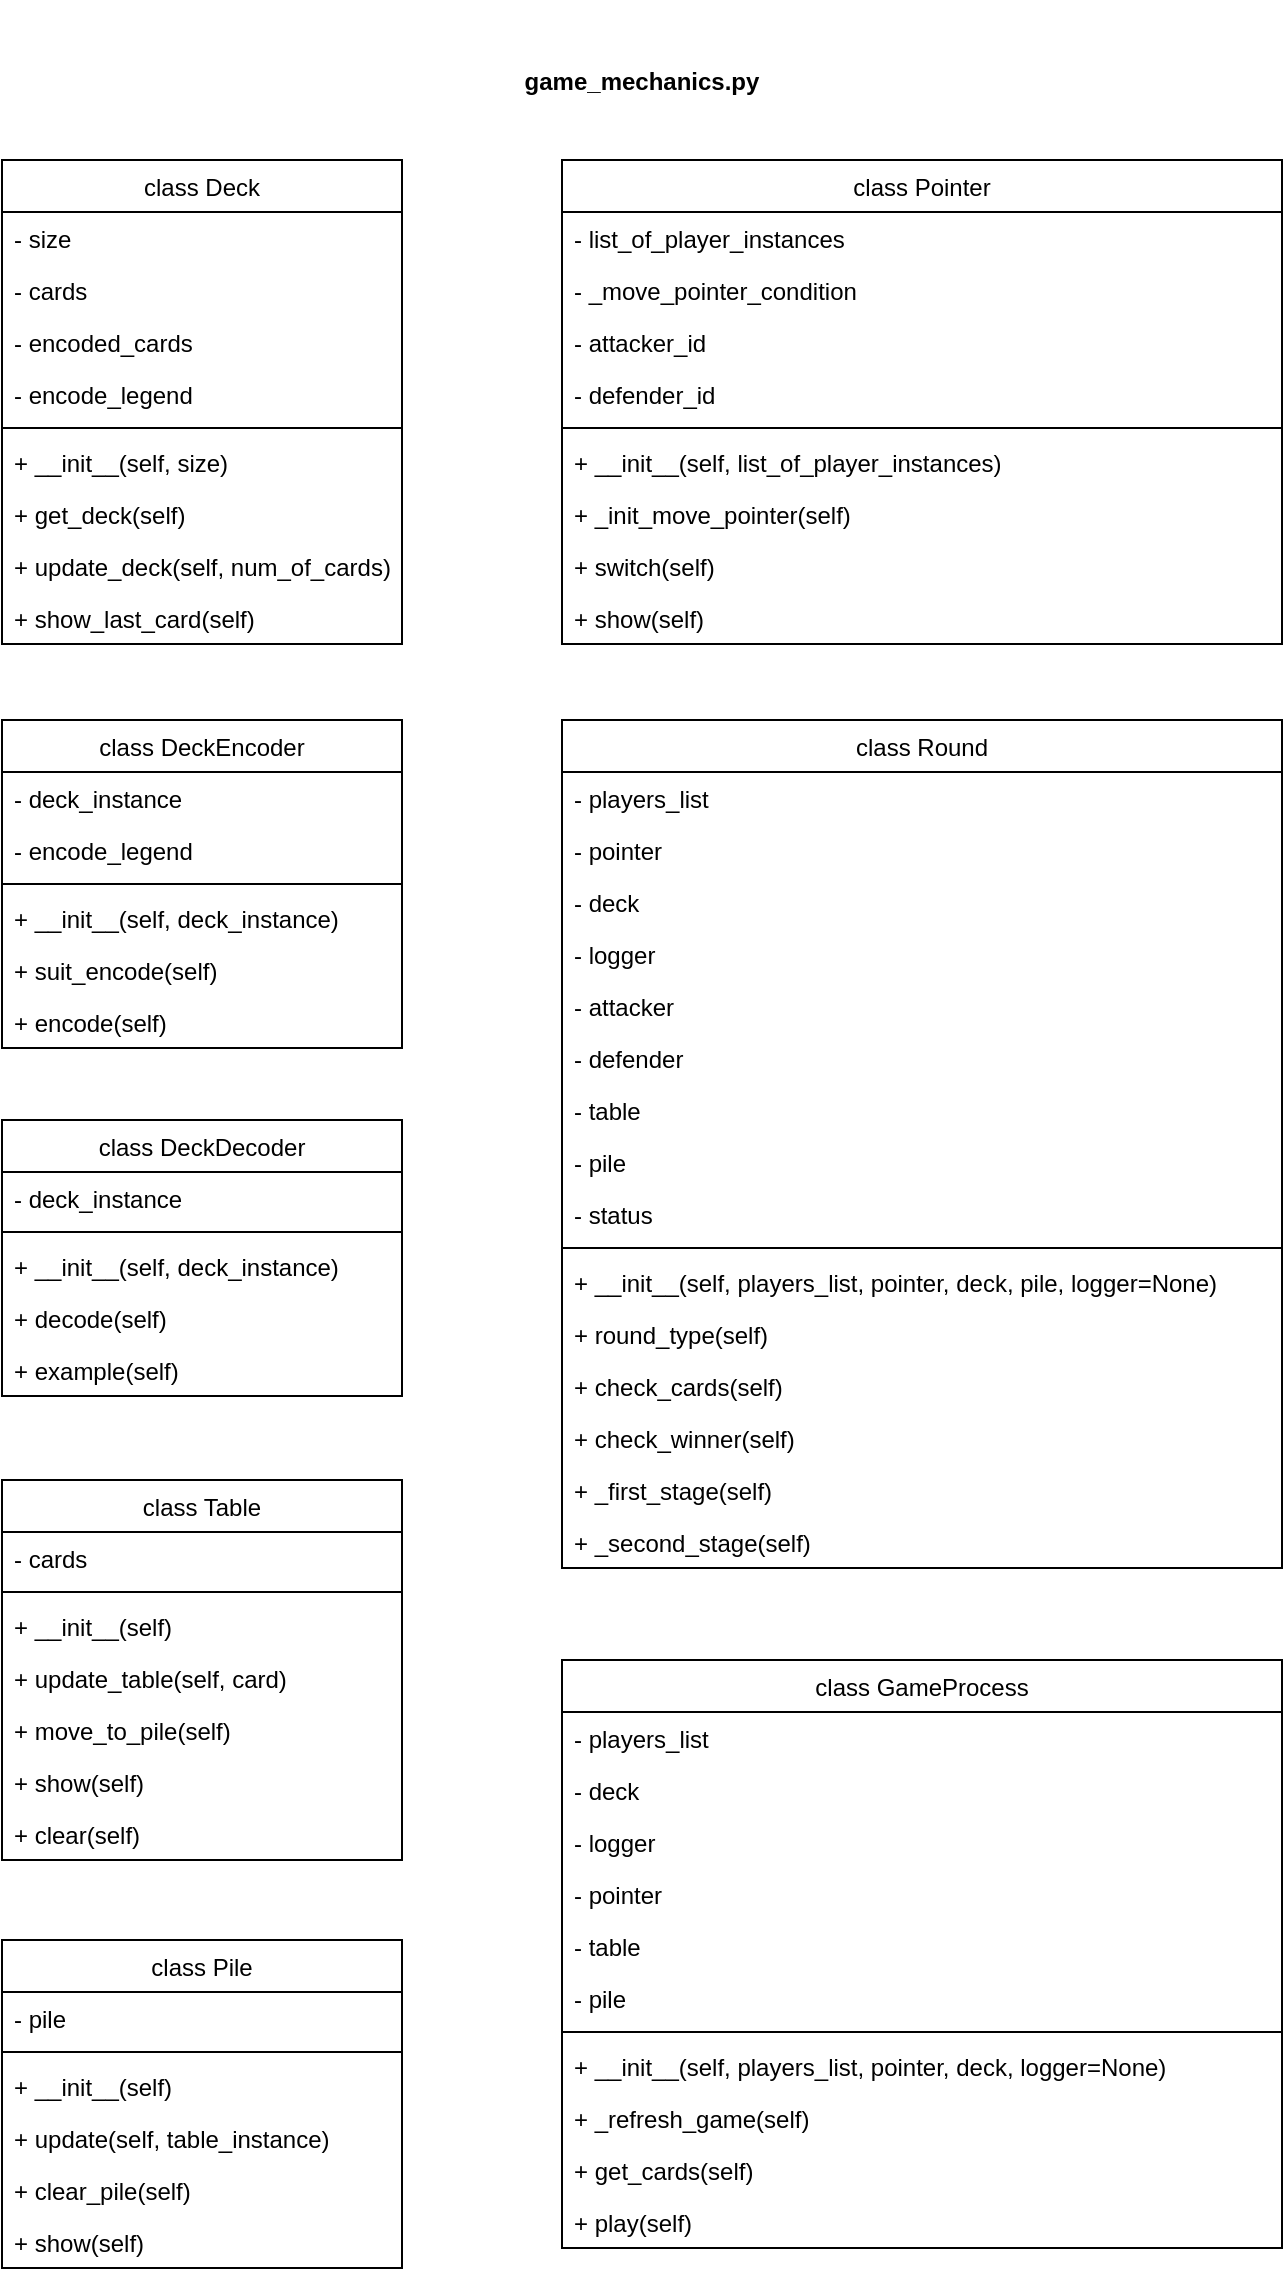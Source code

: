 <mxfile version="13.5.5" type="device"><diagram id="nTvXh7Y2Rx2uuV2jqU4V" name="Page-1"><mxGraphModel dx="943" dy="735" grid="1" gridSize="10" guides="1" tooltips="1" connect="1" arrows="1" fold="1" page="1" pageScale="1" pageWidth="1654" pageHeight="1169" math="0" shadow="0"><root><mxCell id="0"/><mxCell id="1" parent="0"/><mxCell id="Mux-1O_jzKJsvarKQQRX-6" value="game_mechanics.py" style="text;align=center;fontStyle=1;verticalAlign=middle;spacingLeft=3;spacingRight=3;strokeColor=none;rotatable=0;points=[[0,0.5],[1,0.5]];portConstraint=eastwest;" vertex="1" parent="1"><mxGeometry x="80" width="640" height="80" as="geometry"/></mxCell><mxCell id="Mux-1O_jzKJsvarKQQRX-2" value="class Deck" style="swimlane;fontStyle=0;childLayout=stackLayout;horizontal=1;startSize=26;fillColor=none;horizontalStack=0;resizeParent=1;resizeParentMax=0;resizeLast=0;collapsible=1;marginBottom=0;" vertex="1" parent="1"><mxGeometry x="80" y="80" width="200" height="242" as="geometry"><mxRectangle x="120" y="240" width="90" height="26" as="alternateBounds"/></mxGeometry></mxCell><mxCell id="Mux-1O_jzKJsvarKQQRX-3" value="- size" style="text;strokeColor=none;fillColor=none;align=left;verticalAlign=top;spacingLeft=4;spacingRight=4;overflow=hidden;rotatable=0;points=[[0,0.5],[1,0.5]];portConstraint=eastwest;" vertex="1" parent="Mux-1O_jzKJsvarKQQRX-2"><mxGeometry y="26" width="200" height="26" as="geometry"/></mxCell><mxCell id="Mux-1O_jzKJsvarKQQRX-7" value="- cards" style="text;strokeColor=none;fillColor=none;align=left;verticalAlign=top;spacingLeft=4;spacingRight=4;overflow=hidden;rotatable=0;points=[[0,0.5],[1,0.5]];portConstraint=eastwest;" vertex="1" parent="Mux-1O_jzKJsvarKQQRX-2"><mxGeometry y="52" width="200" height="26" as="geometry"/></mxCell><mxCell id="Mux-1O_jzKJsvarKQQRX-4" value="- encoded_cards" style="text;strokeColor=none;fillColor=none;align=left;verticalAlign=top;spacingLeft=4;spacingRight=4;overflow=hidden;rotatable=0;points=[[0,0.5],[1,0.5]];portConstraint=eastwest;" vertex="1" parent="Mux-1O_jzKJsvarKQQRX-2"><mxGeometry y="78" width="200" height="26" as="geometry"/></mxCell><mxCell id="Mux-1O_jzKJsvarKQQRX-5" value="- encode_legend" style="text;strokeColor=none;fillColor=none;align=left;verticalAlign=top;spacingLeft=4;spacingRight=4;overflow=hidden;rotatable=0;points=[[0,0.5],[1,0.5]];portConstraint=eastwest;" vertex="1" parent="Mux-1O_jzKJsvarKQQRX-2"><mxGeometry y="104" width="200" height="26" as="geometry"/></mxCell><mxCell id="Mux-1O_jzKJsvarKQQRX-11" value="" style="line;strokeWidth=1;fillColor=none;align=left;verticalAlign=middle;spacingTop=-1;spacingLeft=3;spacingRight=3;rotatable=0;labelPosition=right;points=[];portConstraint=eastwest;" vertex="1" parent="Mux-1O_jzKJsvarKQQRX-2"><mxGeometry y="130" width="200" height="8" as="geometry"/></mxCell><mxCell id="Mux-1O_jzKJsvarKQQRX-52" value="+ __init__(self, size)" style="text;strokeColor=none;fillColor=none;align=left;verticalAlign=top;spacingLeft=4;spacingRight=4;overflow=hidden;rotatable=0;points=[[0,0.5],[1,0.5]];portConstraint=eastwest;" vertex="1" parent="Mux-1O_jzKJsvarKQQRX-2"><mxGeometry y="138" width="200" height="26" as="geometry"/></mxCell><mxCell id="Mux-1O_jzKJsvarKQQRX-9" value="+ get_deck(self)" style="text;strokeColor=none;fillColor=none;align=left;verticalAlign=top;spacingLeft=4;spacingRight=4;overflow=hidden;rotatable=0;points=[[0,0.5],[1,0.5]];portConstraint=eastwest;" vertex="1" parent="Mux-1O_jzKJsvarKQQRX-2"><mxGeometry y="164" width="200" height="26" as="geometry"/></mxCell><mxCell id="Mux-1O_jzKJsvarKQQRX-12" value="+ update_deck(self, num_of_cards)" style="text;strokeColor=none;fillColor=none;align=left;verticalAlign=top;spacingLeft=4;spacingRight=4;overflow=hidden;rotatable=0;points=[[0,0.5],[1,0.5]];portConstraint=eastwest;" vertex="1" parent="Mux-1O_jzKJsvarKQQRX-2"><mxGeometry y="190" width="200" height="26" as="geometry"/></mxCell><mxCell id="Mux-1O_jzKJsvarKQQRX-13" value="+ show_last_card(self)" style="text;strokeColor=none;fillColor=none;align=left;verticalAlign=top;spacingLeft=4;spacingRight=4;overflow=hidden;rotatable=0;points=[[0,0.5],[1,0.5]];portConstraint=eastwest;" vertex="1" parent="Mux-1O_jzKJsvarKQQRX-2"><mxGeometry y="216" width="200" height="26" as="geometry"/></mxCell><mxCell id="Mux-1O_jzKJsvarKQQRX-42" value="class Pointer" style="swimlane;fontStyle=0;childLayout=stackLayout;horizontal=1;startSize=26;fillColor=none;horizontalStack=0;resizeParent=1;resizeParentMax=0;resizeLast=0;collapsible=1;marginBottom=0;" vertex="1" parent="1"><mxGeometry x="360" y="80" width="360" height="242" as="geometry"><mxRectangle x="120" y="240" width="90" height="26" as="alternateBounds"/></mxGeometry></mxCell><mxCell id="Mux-1O_jzKJsvarKQQRX-43" value="- list_of_player_instances" style="text;strokeColor=none;fillColor=none;align=left;verticalAlign=top;spacingLeft=4;spacingRight=4;overflow=hidden;rotatable=0;points=[[0,0.5],[1,0.5]];portConstraint=eastwest;" vertex="1" parent="Mux-1O_jzKJsvarKQQRX-42"><mxGeometry y="26" width="360" height="26" as="geometry"/></mxCell><mxCell id="Mux-1O_jzKJsvarKQQRX-48" value="- _move_pointer_condition" style="text;strokeColor=none;fillColor=none;align=left;verticalAlign=top;spacingLeft=4;spacingRight=4;overflow=hidden;rotatable=0;points=[[0,0.5],[1,0.5]];portConstraint=eastwest;" vertex="1" parent="Mux-1O_jzKJsvarKQQRX-42"><mxGeometry y="52" width="360" height="26" as="geometry"/></mxCell><mxCell id="Mux-1O_jzKJsvarKQQRX-49" value="- attacker_id" style="text;strokeColor=none;fillColor=none;align=left;verticalAlign=top;spacingLeft=4;spacingRight=4;overflow=hidden;rotatable=0;points=[[0,0.5],[1,0.5]];portConstraint=eastwest;" vertex="1" parent="Mux-1O_jzKJsvarKQQRX-42"><mxGeometry y="78" width="360" height="26" as="geometry"/></mxCell><mxCell id="Mux-1O_jzKJsvarKQQRX-50" value="- defender_id" style="text;strokeColor=none;fillColor=none;align=left;verticalAlign=top;spacingLeft=4;spacingRight=4;overflow=hidden;rotatable=0;points=[[0,0.5],[1,0.5]];portConstraint=eastwest;" vertex="1" parent="Mux-1O_jzKJsvarKQQRX-42"><mxGeometry y="104" width="360" height="26" as="geometry"/></mxCell><mxCell id="Mux-1O_jzKJsvarKQQRX-44" value="" style="line;strokeWidth=1;fillColor=none;align=left;verticalAlign=middle;spacingTop=-1;spacingLeft=3;spacingRight=3;rotatable=0;labelPosition=right;points=[];portConstraint=eastwest;" vertex="1" parent="Mux-1O_jzKJsvarKQQRX-42"><mxGeometry y="130" width="360" height="8" as="geometry"/></mxCell><mxCell id="Mux-1O_jzKJsvarKQQRX-56" value="+ __init__(self, list_of_player_instances)" style="text;strokeColor=none;fillColor=none;align=left;verticalAlign=top;spacingLeft=4;spacingRight=4;overflow=hidden;rotatable=0;points=[[0,0.5],[1,0.5]];portConstraint=eastwest;" vertex="1" parent="Mux-1O_jzKJsvarKQQRX-42"><mxGeometry y="138" width="360" height="26" as="geometry"/></mxCell><mxCell id="Mux-1O_jzKJsvarKQQRX-58" value="+ _init_move_pointer(self)" style="text;strokeColor=none;fillColor=none;align=left;verticalAlign=top;spacingLeft=4;spacingRight=4;overflow=hidden;rotatable=0;points=[[0,0.5],[1,0.5]];portConstraint=eastwest;" vertex="1" parent="Mux-1O_jzKJsvarKQQRX-42"><mxGeometry y="164" width="360" height="26" as="geometry"/></mxCell><mxCell id="Mux-1O_jzKJsvarKQQRX-45" value="+ switch(self)" style="text;strokeColor=none;fillColor=none;align=left;verticalAlign=top;spacingLeft=4;spacingRight=4;overflow=hidden;rotatable=0;points=[[0,0.5],[1,0.5]];portConstraint=eastwest;" vertex="1" parent="Mux-1O_jzKJsvarKQQRX-42"><mxGeometry y="190" width="360" height="26" as="geometry"/></mxCell><mxCell id="Mux-1O_jzKJsvarKQQRX-46" value="+ show(self)" style="text;strokeColor=none;fillColor=none;align=left;verticalAlign=top;spacingLeft=4;spacingRight=4;overflow=hidden;rotatable=0;points=[[0,0.5],[1,0.5]];portConstraint=eastwest;" vertex="1" parent="Mux-1O_jzKJsvarKQQRX-42"><mxGeometry y="216" width="360" height="26" as="geometry"/></mxCell><mxCell id="Mux-1O_jzKJsvarKQQRX-14" value="class DeckEncoder" style="swimlane;fontStyle=0;childLayout=stackLayout;horizontal=1;startSize=26;fillColor=none;horizontalStack=0;resizeParent=1;resizeParentMax=0;resizeLast=0;collapsible=1;marginBottom=0;" vertex="1" parent="1"><mxGeometry x="80" y="360" width="200" height="164" as="geometry"><mxRectangle x="120" y="240" width="90" height="26" as="alternateBounds"/></mxGeometry></mxCell><mxCell id="Mux-1O_jzKJsvarKQQRX-15" value="- deck_instance" style="text;strokeColor=none;fillColor=none;align=left;verticalAlign=top;spacingLeft=4;spacingRight=4;overflow=hidden;rotatable=0;points=[[0,0.5],[1,0.5]];portConstraint=eastwest;" vertex="1" parent="Mux-1O_jzKJsvarKQQRX-14"><mxGeometry y="26" width="200" height="26" as="geometry"/></mxCell><mxCell id="Mux-1O_jzKJsvarKQQRX-16" value="- encode_legend" style="text;strokeColor=none;fillColor=none;align=left;verticalAlign=top;spacingLeft=4;spacingRight=4;overflow=hidden;rotatable=0;points=[[0,0.5],[1,0.5]];portConstraint=eastwest;" vertex="1" parent="Mux-1O_jzKJsvarKQQRX-14"><mxGeometry y="52" width="200" height="26" as="geometry"/></mxCell><mxCell id="Mux-1O_jzKJsvarKQQRX-19" value="" style="line;strokeWidth=1;fillColor=none;align=left;verticalAlign=middle;spacingTop=-1;spacingLeft=3;spacingRight=3;rotatable=0;labelPosition=right;points=[];portConstraint=eastwest;" vertex="1" parent="Mux-1O_jzKJsvarKQQRX-14"><mxGeometry y="78" width="200" height="8" as="geometry"/></mxCell><mxCell id="Mux-1O_jzKJsvarKQQRX-51" value="+ __init__(self, deck_instance)" style="text;strokeColor=none;fillColor=none;align=left;verticalAlign=top;spacingLeft=4;spacingRight=4;overflow=hidden;rotatable=0;points=[[0,0.5],[1,0.5]];portConstraint=eastwest;" vertex="1" parent="Mux-1O_jzKJsvarKQQRX-14"><mxGeometry y="86" width="200" height="26" as="geometry"/></mxCell><mxCell id="Mux-1O_jzKJsvarKQQRX-20" value="+ suit_encode(self)" style="text;strokeColor=none;fillColor=none;align=left;verticalAlign=top;spacingLeft=4;spacingRight=4;overflow=hidden;rotatable=0;points=[[0,0.5],[1,0.5]];portConstraint=eastwest;" vertex="1" parent="Mux-1O_jzKJsvarKQQRX-14"><mxGeometry y="112" width="200" height="26" as="geometry"/></mxCell><mxCell id="Mux-1O_jzKJsvarKQQRX-21" value="+ encode(self)" style="text;strokeColor=none;fillColor=none;align=left;verticalAlign=top;spacingLeft=4;spacingRight=4;overflow=hidden;rotatable=0;points=[[0,0.5],[1,0.5]];portConstraint=eastwest;" vertex="1" parent="Mux-1O_jzKJsvarKQQRX-14"><mxGeometry y="138" width="200" height="26" as="geometry"/></mxCell><mxCell id="Mux-1O_jzKJsvarKQQRX-23" value="class DeckDecoder" style="swimlane;fontStyle=0;childLayout=stackLayout;horizontal=1;startSize=26;fillColor=none;horizontalStack=0;resizeParent=1;resizeParentMax=0;resizeLast=0;collapsible=1;marginBottom=0;" vertex="1" parent="1"><mxGeometry x="80" y="560" width="200" height="138" as="geometry"><mxRectangle x="120" y="240" width="90" height="26" as="alternateBounds"/></mxGeometry></mxCell><mxCell id="Mux-1O_jzKJsvarKQQRX-24" value="- deck_instance" style="text;strokeColor=none;fillColor=none;align=left;verticalAlign=top;spacingLeft=4;spacingRight=4;overflow=hidden;rotatable=0;points=[[0,0.5],[1,0.5]];portConstraint=eastwest;" vertex="1" parent="Mux-1O_jzKJsvarKQQRX-23"><mxGeometry y="26" width="200" height="26" as="geometry"/></mxCell><mxCell id="Mux-1O_jzKJsvarKQQRX-26" value="" style="line;strokeWidth=1;fillColor=none;align=left;verticalAlign=middle;spacingTop=-1;spacingLeft=3;spacingRight=3;rotatable=0;labelPosition=right;points=[];portConstraint=eastwest;" vertex="1" parent="Mux-1O_jzKJsvarKQQRX-23"><mxGeometry y="52" width="200" height="8" as="geometry"/></mxCell><mxCell id="Mux-1O_jzKJsvarKQQRX-53" value="+ __init__(self, deck_instance)" style="text;strokeColor=none;fillColor=none;align=left;verticalAlign=top;spacingLeft=4;spacingRight=4;overflow=hidden;rotatable=0;points=[[0,0.5],[1,0.5]];portConstraint=eastwest;" vertex="1" parent="Mux-1O_jzKJsvarKQQRX-23"><mxGeometry y="60" width="200" height="26" as="geometry"/></mxCell><mxCell id="Mux-1O_jzKJsvarKQQRX-27" value="+ decode(self)" style="text;strokeColor=none;fillColor=none;align=left;verticalAlign=top;spacingLeft=4;spacingRight=4;overflow=hidden;rotatable=0;points=[[0,0.5],[1,0.5]];portConstraint=eastwest;" vertex="1" parent="Mux-1O_jzKJsvarKQQRX-23"><mxGeometry y="86" width="200" height="26" as="geometry"/></mxCell><mxCell id="Mux-1O_jzKJsvarKQQRX-28" value="+ example(self)" style="text;strokeColor=none;fillColor=none;align=left;verticalAlign=top;spacingLeft=4;spacingRight=4;overflow=hidden;rotatable=0;points=[[0,0.5],[1,0.5]];portConstraint=eastwest;" vertex="1" parent="Mux-1O_jzKJsvarKQQRX-23"><mxGeometry y="112" width="200" height="26" as="geometry"/></mxCell><mxCell id="Mux-1O_jzKJsvarKQQRX-29" value="class Table" style="swimlane;fontStyle=0;childLayout=stackLayout;horizontal=1;startSize=26;fillColor=none;horizontalStack=0;resizeParent=1;resizeParentMax=0;resizeLast=0;collapsible=1;marginBottom=0;" vertex="1" parent="1"><mxGeometry x="80" y="740" width="200" height="190" as="geometry"><mxRectangle x="120" y="240" width="90" height="26" as="alternateBounds"/></mxGeometry></mxCell><mxCell id="Mux-1O_jzKJsvarKQQRX-30" value="- cards" style="text;strokeColor=none;fillColor=none;align=left;verticalAlign=top;spacingLeft=4;spacingRight=4;overflow=hidden;rotatable=0;points=[[0,0.5],[1,0.5]];portConstraint=eastwest;" vertex="1" parent="Mux-1O_jzKJsvarKQQRX-29"><mxGeometry y="26" width="200" height="26" as="geometry"/></mxCell><mxCell id="Mux-1O_jzKJsvarKQQRX-31" value="" style="line;strokeWidth=1;fillColor=none;align=left;verticalAlign=middle;spacingTop=-1;spacingLeft=3;spacingRight=3;rotatable=0;labelPosition=right;points=[];portConstraint=eastwest;" vertex="1" parent="Mux-1O_jzKJsvarKQQRX-29"><mxGeometry y="52" width="200" height="8" as="geometry"/></mxCell><mxCell id="Mux-1O_jzKJsvarKQQRX-54" value="+ __init__(self)" style="text;strokeColor=none;fillColor=none;align=left;verticalAlign=top;spacingLeft=4;spacingRight=4;overflow=hidden;rotatable=0;points=[[0,0.5],[1,0.5]];portConstraint=eastwest;" vertex="1" parent="Mux-1O_jzKJsvarKQQRX-29"><mxGeometry y="60" width="200" height="26" as="geometry"/></mxCell><mxCell id="Mux-1O_jzKJsvarKQQRX-32" value="+ update_table(self, card)" style="text;strokeColor=none;fillColor=none;align=left;verticalAlign=top;spacingLeft=4;spacingRight=4;overflow=hidden;rotatable=0;points=[[0,0.5],[1,0.5]];portConstraint=eastwest;" vertex="1" parent="Mux-1O_jzKJsvarKQQRX-29"><mxGeometry y="86" width="200" height="26" as="geometry"/></mxCell><mxCell id="Mux-1O_jzKJsvarKQQRX-33" value="+ move_to_pile(self)" style="text;strokeColor=none;fillColor=none;align=left;verticalAlign=top;spacingLeft=4;spacingRight=4;overflow=hidden;rotatable=0;points=[[0,0.5],[1,0.5]];portConstraint=eastwest;" vertex="1" parent="Mux-1O_jzKJsvarKQQRX-29"><mxGeometry y="112" width="200" height="26" as="geometry"/></mxCell><mxCell id="Mux-1O_jzKJsvarKQQRX-39" value="+ show(self)" style="text;strokeColor=none;fillColor=none;align=left;verticalAlign=top;spacingLeft=4;spacingRight=4;overflow=hidden;rotatable=0;points=[[0,0.5],[1,0.5]];portConstraint=eastwest;" vertex="1" parent="Mux-1O_jzKJsvarKQQRX-29"><mxGeometry y="138" width="200" height="26" as="geometry"/></mxCell><mxCell id="Mux-1O_jzKJsvarKQQRX-40" value="+ clear(self)" style="text;strokeColor=none;fillColor=none;align=left;verticalAlign=top;spacingLeft=4;spacingRight=4;overflow=hidden;rotatable=0;points=[[0,0.5],[1,0.5]];portConstraint=eastwest;" vertex="1" parent="Mux-1O_jzKJsvarKQQRX-29"><mxGeometry y="164" width="200" height="26" as="geometry"/></mxCell><mxCell id="Mux-1O_jzKJsvarKQQRX-34" value="class Pile" style="swimlane;fontStyle=0;childLayout=stackLayout;horizontal=1;startSize=26;fillColor=none;horizontalStack=0;resizeParent=1;resizeParentMax=0;resizeLast=0;collapsible=1;marginBottom=0;" vertex="1" parent="1"><mxGeometry x="80" y="970" width="200" height="164" as="geometry"><mxRectangle x="120" y="240" width="90" height="26" as="alternateBounds"/></mxGeometry></mxCell><mxCell id="Mux-1O_jzKJsvarKQQRX-35" value="- pile" style="text;strokeColor=none;fillColor=none;align=left;verticalAlign=top;spacingLeft=4;spacingRight=4;overflow=hidden;rotatable=0;points=[[0,0.5],[1,0.5]];portConstraint=eastwest;" vertex="1" parent="Mux-1O_jzKJsvarKQQRX-34"><mxGeometry y="26" width="200" height="26" as="geometry"/></mxCell><mxCell id="Mux-1O_jzKJsvarKQQRX-36" value="" style="line;strokeWidth=1;fillColor=none;align=left;verticalAlign=middle;spacingTop=-1;spacingLeft=3;spacingRight=3;rotatable=0;labelPosition=right;points=[];portConstraint=eastwest;" vertex="1" parent="Mux-1O_jzKJsvarKQQRX-34"><mxGeometry y="52" width="200" height="8" as="geometry"/></mxCell><mxCell id="Mux-1O_jzKJsvarKQQRX-55" value="+ __init__(self)" style="text;strokeColor=none;fillColor=none;align=left;verticalAlign=top;spacingLeft=4;spacingRight=4;overflow=hidden;rotatable=0;points=[[0,0.5],[1,0.5]];portConstraint=eastwest;" vertex="1" parent="Mux-1O_jzKJsvarKQQRX-34"><mxGeometry y="60" width="200" height="26" as="geometry"/></mxCell><mxCell id="Mux-1O_jzKJsvarKQQRX-37" value="+ update(self, table_instance)" style="text;strokeColor=none;fillColor=none;align=left;verticalAlign=top;spacingLeft=4;spacingRight=4;overflow=hidden;rotatable=0;points=[[0,0.5],[1,0.5]];portConstraint=eastwest;" vertex="1" parent="Mux-1O_jzKJsvarKQQRX-34"><mxGeometry y="86" width="200" height="26" as="geometry"/></mxCell><mxCell id="Mux-1O_jzKJsvarKQQRX-38" value="+ clear_pile(self)" style="text;strokeColor=none;fillColor=none;align=left;verticalAlign=top;spacingLeft=4;spacingRight=4;overflow=hidden;rotatable=0;points=[[0,0.5],[1,0.5]];portConstraint=eastwest;" vertex="1" parent="Mux-1O_jzKJsvarKQQRX-34"><mxGeometry y="112" width="200" height="26" as="geometry"/></mxCell><mxCell id="Mux-1O_jzKJsvarKQQRX-41" value="+ show(self)" style="text;strokeColor=none;fillColor=none;align=left;verticalAlign=top;spacingLeft=4;spacingRight=4;overflow=hidden;rotatable=0;points=[[0,0.5],[1,0.5]];portConstraint=eastwest;" vertex="1" parent="Mux-1O_jzKJsvarKQQRX-34"><mxGeometry y="138" width="200" height="26" as="geometry"/></mxCell><mxCell id="Mux-1O_jzKJsvarKQQRX-59" value="class Round" style="swimlane;fontStyle=0;childLayout=stackLayout;horizontal=1;startSize=26;fillColor=none;horizontalStack=0;resizeParent=1;resizeParentMax=0;resizeLast=0;collapsible=1;marginBottom=0;" vertex="1" parent="1"><mxGeometry x="360" y="360" width="360" height="424" as="geometry"><mxRectangle x="120" y="240" width="90" height="26" as="alternateBounds"/></mxGeometry></mxCell><mxCell id="Mux-1O_jzKJsvarKQQRX-60" value="- players_list" style="text;strokeColor=none;fillColor=none;align=left;verticalAlign=top;spacingLeft=4;spacingRight=4;overflow=hidden;rotatable=0;points=[[0,0.5],[1,0.5]];portConstraint=eastwest;" vertex="1" parent="Mux-1O_jzKJsvarKQQRX-59"><mxGeometry y="26" width="360" height="26" as="geometry"/></mxCell><mxCell id="Mux-1O_jzKJsvarKQQRX-61" value="- pointer" style="text;strokeColor=none;fillColor=none;align=left;verticalAlign=top;spacingLeft=4;spacingRight=4;overflow=hidden;rotatable=0;points=[[0,0.5],[1,0.5]];portConstraint=eastwest;" vertex="1" parent="Mux-1O_jzKJsvarKQQRX-59"><mxGeometry y="52" width="360" height="26" as="geometry"/></mxCell><mxCell id="Mux-1O_jzKJsvarKQQRX-62" value="- deck" style="text;strokeColor=none;fillColor=none;align=left;verticalAlign=top;spacingLeft=4;spacingRight=4;overflow=hidden;rotatable=0;points=[[0,0.5],[1,0.5]];portConstraint=eastwest;" vertex="1" parent="Mux-1O_jzKJsvarKQQRX-59"><mxGeometry y="78" width="360" height="26" as="geometry"/></mxCell><mxCell id="Mux-1O_jzKJsvarKQQRX-63" value="- logger" style="text;strokeColor=none;fillColor=none;align=left;verticalAlign=top;spacingLeft=4;spacingRight=4;overflow=hidden;rotatable=0;points=[[0,0.5],[1,0.5]];portConstraint=eastwest;" vertex="1" parent="Mux-1O_jzKJsvarKQQRX-59"><mxGeometry y="104" width="360" height="26" as="geometry"/></mxCell><mxCell id="Mux-1O_jzKJsvarKQQRX-73" value="- attacker" style="text;strokeColor=none;fillColor=none;align=left;verticalAlign=top;spacingLeft=4;spacingRight=4;overflow=hidden;rotatable=0;points=[[0,0.5],[1,0.5]];portConstraint=eastwest;" vertex="1" parent="Mux-1O_jzKJsvarKQQRX-59"><mxGeometry y="130" width="360" height="26" as="geometry"/></mxCell><mxCell id="Mux-1O_jzKJsvarKQQRX-69" value="- defender" style="text;strokeColor=none;fillColor=none;align=left;verticalAlign=top;spacingLeft=4;spacingRight=4;overflow=hidden;rotatable=0;points=[[0,0.5],[1,0.5]];portConstraint=eastwest;" vertex="1" parent="Mux-1O_jzKJsvarKQQRX-59"><mxGeometry y="156" width="360" height="26" as="geometry"/></mxCell><mxCell id="Mux-1O_jzKJsvarKQQRX-71" value="- table" style="text;strokeColor=none;fillColor=none;align=left;verticalAlign=top;spacingLeft=4;spacingRight=4;overflow=hidden;rotatable=0;points=[[0,0.5],[1,0.5]];portConstraint=eastwest;" vertex="1" parent="Mux-1O_jzKJsvarKQQRX-59"><mxGeometry y="182" width="360" height="26" as="geometry"/></mxCell><mxCell id="Mux-1O_jzKJsvarKQQRX-70" value="- pile" style="text;strokeColor=none;fillColor=none;align=left;verticalAlign=top;spacingLeft=4;spacingRight=4;overflow=hidden;rotatable=0;points=[[0,0.5],[1,0.5]];portConstraint=eastwest;" vertex="1" parent="Mux-1O_jzKJsvarKQQRX-59"><mxGeometry y="208" width="360" height="26" as="geometry"/></mxCell><mxCell id="Mux-1O_jzKJsvarKQQRX-72" value="- status" style="text;strokeColor=none;fillColor=none;align=left;verticalAlign=top;spacingLeft=4;spacingRight=4;overflow=hidden;rotatable=0;points=[[0,0.5],[1,0.5]];portConstraint=eastwest;" vertex="1" parent="Mux-1O_jzKJsvarKQQRX-59"><mxGeometry y="234" width="360" height="26" as="geometry"/></mxCell><mxCell id="Mux-1O_jzKJsvarKQQRX-64" value="" style="line;strokeWidth=1;fillColor=none;align=left;verticalAlign=middle;spacingTop=-1;spacingLeft=3;spacingRight=3;rotatable=0;labelPosition=right;points=[];portConstraint=eastwest;" vertex="1" parent="Mux-1O_jzKJsvarKQQRX-59"><mxGeometry y="260" width="360" height="8" as="geometry"/></mxCell><mxCell id="Mux-1O_jzKJsvarKQQRX-65" value="+ __init__(self, players_list, pointer, deck, pile, logger=None)" style="text;strokeColor=none;fillColor=none;align=left;verticalAlign=top;spacingLeft=4;spacingRight=4;overflow=hidden;rotatable=0;points=[[0,0.5],[1,0.5]];portConstraint=eastwest;" vertex="1" parent="Mux-1O_jzKJsvarKQQRX-59"><mxGeometry y="268" width="360" height="26" as="geometry"/></mxCell><mxCell id="Mux-1O_jzKJsvarKQQRX-66" value="+ round_type(self)" style="text;strokeColor=none;fillColor=none;align=left;verticalAlign=top;spacingLeft=4;spacingRight=4;overflow=hidden;rotatable=0;points=[[0,0.5],[1,0.5]];portConstraint=eastwest;" vertex="1" parent="Mux-1O_jzKJsvarKQQRX-59"><mxGeometry y="294" width="360" height="26" as="geometry"/></mxCell><mxCell id="Mux-1O_jzKJsvarKQQRX-67" value="+ check_cards(self)" style="text;strokeColor=none;fillColor=none;align=left;verticalAlign=top;spacingLeft=4;spacingRight=4;overflow=hidden;rotatable=0;points=[[0,0.5],[1,0.5]];portConstraint=eastwest;" vertex="1" parent="Mux-1O_jzKJsvarKQQRX-59"><mxGeometry y="320" width="360" height="26" as="geometry"/></mxCell><mxCell id="Mux-1O_jzKJsvarKQQRX-68" value="+ check_winner(self)" style="text;strokeColor=none;fillColor=none;align=left;verticalAlign=top;spacingLeft=4;spacingRight=4;overflow=hidden;rotatable=0;points=[[0,0.5],[1,0.5]];portConstraint=eastwest;" vertex="1" parent="Mux-1O_jzKJsvarKQQRX-59"><mxGeometry y="346" width="360" height="26" as="geometry"/></mxCell><mxCell id="Mux-1O_jzKJsvarKQQRX-74" value="+ _first_stage(self)" style="text;strokeColor=none;fillColor=none;align=left;verticalAlign=top;spacingLeft=4;spacingRight=4;overflow=hidden;rotatable=0;points=[[0,0.5],[1,0.5]];portConstraint=eastwest;" vertex="1" parent="Mux-1O_jzKJsvarKQQRX-59"><mxGeometry y="372" width="360" height="26" as="geometry"/></mxCell><mxCell id="Mux-1O_jzKJsvarKQQRX-75" value="+ _second_stage(self)" style="text;strokeColor=none;fillColor=none;align=left;verticalAlign=top;spacingLeft=4;spacingRight=4;overflow=hidden;rotatable=0;points=[[0,0.5],[1,0.5]];portConstraint=eastwest;" vertex="1" parent="Mux-1O_jzKJsvarKQQRX-59"><mxGeometry y="398" width="360" height="26" as="geometry"/></mxCell><mxCell id="Mux-1O_jzKJsvarKQQRX-76" value="class GameProcess" style="swimlane;fontStyle=0;childLayout=stackLayout;horizontal=1;startSize=26;fillColor=none;horizontalStack=0;resizeParent=1;resizeParentMax=0;resizeLast=0;collapsible=1;marginBottom=0;" vertex="1" parent="1"><mxGeometry x="360" y="830" width="360" height="294" as="geometry"><mxRectangle x="120" y="240" width="90" height="26" as="alternateBounds"/></mxGeometry></mxCell><mxCell id="Mux-1O_jzKJsvarKQQRX-77" value="- players_list" style="text;strokeColor=none;fillColor=none;align=left;verticalAlign=top;spacingLeft=4;spacingRight=4;overflow=hidden;rotatable=0;points=[[0,0.5],[1,0.5]];portConstraint=eastwest;" vertex="1" parent="Mux-1O_jzKJsvarKQQRX-76"><mxGeometry y="26" width="360" height="26" as="geometry"/></mxCell><mxCell id="Mux-1O_jzKJsvarKQQRX-78" value="- deck" style="text;strokeColor=none;fillColor=none;align=left;verticalAlign=top;spacingLeft=4;spacingRight=4;overflow=hidden;rotatable=0;points=[[0,0.5],[1,0.5]];portConstraint=eastwest;" vertex="1" parent="Mux-1O_jzKJsvarKQQRX-76"><mxGeometry y="52" width="360" height="26" as="geometry"/></mxCell><mxCell id="Mux-1O_jzKJsvarKQQRX-80" value="- logger" style="text;strokeColor=none;fillColor=none;align=left;verticalAlign=top;spacingLeft=4;spacingRight=4;overflow=hidden;rotatable=0;points=[[0,0.5],[1,0.5]];portConstraint=eastwest;" vertex="1" parent="Mux-1O_jzKJsvarKQQRX-76"><mxGeometry y="78" width="360" height="26" as="geometry"/></mxCell><mxCell id="Mux-1O_jzKJsvarKQQRX-81" value="- pointer" style="text;strokeColor=none;fillColor=none;align=left;verticalAlign=top;spacingLeft=4;spacingRight=4;overflow=hidden;rotatable=0;points=[[0,0.5],[1,0.5]];portConstraint=eastwest;" vertex="1" parent="Mux-1O_jzKJsvarKQQRX-76"><mxGeometry y="104" width="360" height="26" as="geometry"/></mxCell><mxCell id="Mux-1O_jzKJsvarKQQRX-83" value="- table" style="text;strokeColor=none;fillColor=none;align=left;verticalAlign=top;spacingLeft=4;spacingRight=4;overflow=hidden;rotatable=0;points=[[0,0.5],[1,0.5]];portConstraint=eastwest;" vertex="1" parent="Mux-1O_jzKJsvarKQQRX-76"><mxGeometry y="130" width="360" height="26" as="geometry"/></mxCell><mxCell id="Mux-1O_jzKJsvarKQQRX-84" value="- pile" style="text;strokeColor=none;fillColor=none;align=left;verticalAlign=top;spacingLeft=4;spacingRight=4;overflow=hidden;rotatable=0;points=[[0,0.5],[1,0.5]];portConstraint=eastwest;" vertex="1" parent="Mux-1O_jzKJsvarKQQRX-76"><mxGeometry y="156" width="360" height="26" as="geometry"/></mxCell><mxCell id="Mux-1O_jzKJsvarKQQRX-86" value="" style="line;strokeWidth=1;fillColor=none;align=left;verticalAlign=middle;spacingTop=-1;spacingLeft=3;spacingRight=3;rotatable=0;labelPosition=right;points=[];portConstraint=eastwest;" vertex="1" parent="Mux-1O_jzKJsvarKQQRX-76"><mxGeometry y="182" width="360" height="8" as="geometry"/></mxCell><mxCell id="Mux-1O_jzKJsvarKQQRX-87" value="+ __init__(self, players_list, pointer, deck, logger=None)" style="text;strokeColor=none;fillColor=none;align=left;verticalAlign=top;spacingLeft=4;spacingRight=4;overflow=hidden;rotatable=0;points=[[0,0.5],[1,0.5]];portConstraint=eastwest;" vertex="1" parent="Mux-1O_jzKJsvarKQQRX-76"><mxGeometry y="190" width="360" height="26" as="geometry"/></mxCell><mxCell id="Mux-1O_jzKJsvarKQQRX-88" value="+ _refresh_game(self)" style="text;strokeColor=none;fillColor=none;align=left;verticalAlign=top;spacingLeft=4;spacingRight=4;overflow=hidden;rotatable=0;points=[[0,0.5],[1,0.5]];portConstraint=eastwest;" vertex="1" parent="Mux-1O_jzKJsvarKQQRX-76"><mxGeometry y="216" width="360" height="26" as="geometry"/></mxCell><mxCell id="Mux-1O_jzKJsvarKQQRX-89" value="+ get_cards(self)" style="text;strokeColor=none;fillColor=none;align=left;verticalAlign=top;spacingLeft=4;spacingRight=4;overflow=hidden;rotatable=0;points=[[0,0.5],[1,0.5]];portConstraint=eastwest;" vertex="1" parent="Mux-1O_jzKJsvarKQQRX-76"><mxGeometry y="242" width="360" height="26" as="geometry"/></mxCell><mxCell id="Mux-1O_jzKJsvarKQQRX-90" value="+ play(self)" style="text;strokeColor=none;fillColor=none;align=left;verticalAlign=top;spacingLeft=4;spacingRight=4;overflow=hidden;rotatable=0;points=[[0,0.5],[1,0.5]];portConstraint=eastwest;" vertex="1" parent="Mux-1O_jzKJsvarKQQRX-76"><mxGeometry y="268" width="360" height="26" as="geometry"/></mxCell></root></mxGraphModel></diagram></mxfile>
